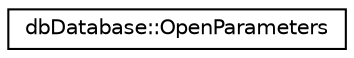 digraph "Graphical Class Hierarchy"
{
 // INTERACTIVE_SVG=YES
 // LATEX_PDF_SIZE
  edge [fontname="Helvetica",fontsize="10",labelfontname="Helvetica",labelfontsize="10"];
  node [fontname="Helvetica",fontsize="10",shape=record];
  rankdir="LR";
  Node0 [label="dbDatabase::OpenParameters",height=0.2,width=0.4,color="black", fillcolor="white", style="filled",URL="$structdbDatabase_1_1OpenParameters.html",tooltip=" "];
}
